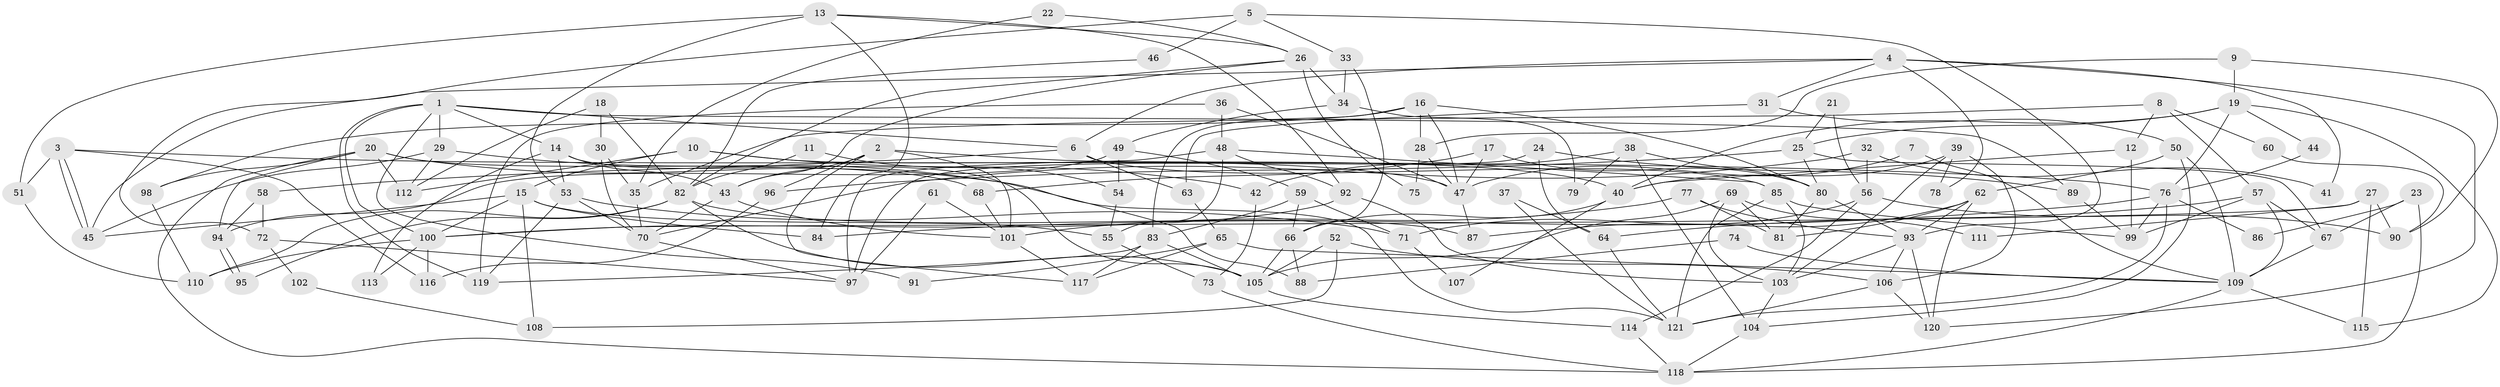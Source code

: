 // coarse degree distribution, {12: 0.03278688524590164, 11: 0.01639344262295082, 10: 0.01639344262295082, 8: 0.09836065573770492, 5: 0.03278688524590164, 3: 0.19672131147540983, 7: 0.06557377049180328, 6: 0.14754098360655737, 9: 0.04918032786885246, 2: 0.18032786885245902, 4: 0.14754098360655737, 14: 0.01639344262295082}
// Generated by graph-tools (version 1.1) at 2025/51/03/04/25 22:51:19]
// undirected, 121 vertices, 242 edges
graph export_dot {
  node [color=gray90,style=filled];
  1;
  2;
  3;
  4;
  5;
  6;
  7;
  8;
  9;
  10;
  11;
  12;
  13;
  14;
  15;
  16;
  17;
  18;
  19;
  20;
  21;
  22;
  23;
  24;
  25;
  26;
  27;
  28;
  29;
  30;
  31;
  32;
  33;
  34;
  35;
  36;
  37;
  38;
  39;
  40;
  41;
  42;
  43;
  44;
  45;
  46;
  47;
  48;
  49;
  50;
  51;
  52;
  53;
  54;
  55;
  56;
  57;
  58;
  59;
  60;
  61;
  62;
  63;
  64;
  65;
  66;
  67;
  68;
  69;
  70;
  71;
  72;
  73;
  74;
  75;
  76;
  77;
  78;
  79;
  80;
  81;
  82;
  83;
  84;
  85;
  86;
  87;
  88;
  89;
  90;
  91;
  92;
  93;
  94;
  95;
  96;
  97;
  98;
  99;
  100;
  101;
  102;
  103;
  104;
  105;
  106;
  107;
  108;
  109;
  110;
  111;
  112;
  113;
  114;
  115;
  116;
  117;
  118;
  119;
  120;
  121;
  1 -- 14;
  1 -- 89;
  1 -- 6;
  1 -- 29;
  1 -- 91;
  1 -- 100;
  1 -- 119;
  2 -- 40;
  2 -- 101;
  2 -- 43;
  2 -- 96;
  2 -- 117;
  3 -- 45;
  3 -- 45;
  3 -- 76;
  3 -- 51;
  3 -- 116;
  4 -- 45;
  4 -- 6;
  4 -- 31;
  4 -- 41;
  4 -- 78;
  4 -- 120;
  5 -- 33;
  5 -- 93;
  5 -- 46;
  5 -- 72;
  6 -- 85;
  6 -- 58;
  6 -- 63;
  7 -- 47;
  7 -- 109;
  8 -- 35;
  8 -- 12;
  8 -- 57;
  8 -- 60;
  9 -- 19;
  9 -- 28;
  9 -- 90;
  10 -- 112;
  10 -- 15;
  10 -- 42;
  10 -- 47;
  11 -- 82;
  11 -- 54;
  12 -- 99;
  12 -- 40;
  13 -- 53;
  13 -- 92;
  13 -- 26;
  13 -- 51;
  13 -- 84;
  14 -- 105;
  14 -- 43;
  14 -- 53;
  14 -- 113;
  15 -- 100;
  15 -- 84;
  15 -- 45;
  15 -- 55;
  15 -- 108;
  16 -- 80;
  16 -- 83;
  16 -- 28;
  16 -- 47;
  16 -- 98;
  17 -- 47;
  17 -- 80;
  17 -- 68;
  18 -- 112;
  18 -- 82;
  18 -- 30;
  19 -- 76;
  19 -- 25;
  19 -- 40;
  19 -- 44;
  19 -- 115;
  20 -- 118;
  20 -- 98;
  20 -- 68;
  20 -- 94;
  20 -- 112;
  20 -- 121;
  21 -- 25;
  21 -- 56;
  22 -- 26;
  22 -- 35;
  23 -- 67;
  23 -- 118;
  23 -- 86;
  24 -- 64;
  24 -- 97;
  24 -- 89;
  25 -- 80;
  25 -- 96;
  25 -- 67;
  26 -- 82;
  26 -- 34;
  26 -- 43;
  26 -- 75;
  27 -- 115;
  27 -- 100;
  27 -- 90;
  27 -- 111;
  28 -- 47;
  28 -- 75;
  29 -- 45;
  29 -- 88;
  29 -- 112;
  30 -- 70;
  30 -- 35;
  31 -- 63;
  31 -- 50;
  32 -- 70;
  32 -- 56;
  32 -- 41;
  33 -- 66;
  33 -- 34;
  34 -- 49;
  34 -- 79;
  35 -- 70;
  36 -- 48;
  36 -- 47;
  36 -- 119;
  37 -- 64;
  37 -- 121;
  38 -- 42;
  38 -- 104;
  38 -- 79;
  38 -- 80;
  39 -- 103;
  39 -- 106;
  39 -- 40;
  39 -- 78;
  40 -- 66;
  40 -- 107;
  42 -- 73;
  43 -- 70;
  43 -- 101;
  44 -- 76;
  46 -- 82;
  47 -- 87;
  48 -- 97;
  48 -- 85;
  48 -- 55;
  48 -- 92;
  49 -- 94;
  49 -- 59;
  49 -- 54;
  50 -- 104;
  50 -- 62;
  50 -- 109;
  51 -- 110;
  52 -- 105;
  52 -- 106;
  52 -- 108;
  53 -- 119;
  53 -- 70;
  53 -- 71;
  54 -- 55;
  55 -- 73;
  56 -- 71;
  56 -- 90;
  56 -- 114;
  57 -- 67;
  57 -- 64;
  57 -- 99;
  57 -- 109;
  58 -- 94;
  58 -- 72;
  59 -- 66;
  59 -- 83;
  59 -- 71;
  60 -- 90;
  61 -- 97;
  61 -- 101;
  62 -- 120;
  62 -- 81;
  62 -- 87;
  62 -- 93;
  63 -- 65;
  64 -- 121;
  65 -- 117;
  65 -- 109;
  65 -- 91;
  66 -- 105;
  66 -- 88;
  67 -- 109;
  68 -- 101;
  69 -- 81;
  69 -- 103;
  69 -- 105;
  69 -- 111;
  70 -- 97;
  71 -- 107;
  72 -- 97;
  72 -- 102;
  73 -- 118;
  74 -- 88;
  74 -- 109;
  76 -- 121;
  76 -- 99;
  76 -- 84;
  76 -- 86;
  77 -- 81;
  77 -- 101;
  77 -- 93;
  80 -- 93;
  80 -- 81;
  82 -- 105;
  82 -- 87;
  82 -- 95;
  82 -- 110;
  83 -- 117;
  83 -- 119;
  83 -- 105;
  85 -- 103;
  85 -- 121;
  85 -- 99;
  89 -- 99;
  92 -- 100;
  92 -- 103;
  93 -- 103;
  93 -- 106;
  93 -- 120;
  94 -- 95;
  94 -- 95;
  96 -- 116;
  98 -- 110;
  100 -- 110;
  100 -- 113;
  100 -- 116;
  101 -- 117;
  102 -- 108;
  103 -- 104;
  104 -- 118;
  105 -- 114;
  106 -- 120;
  106 -- 121;
  109 -- 115;
  109 -- 118;
  114 -- 118;
}
